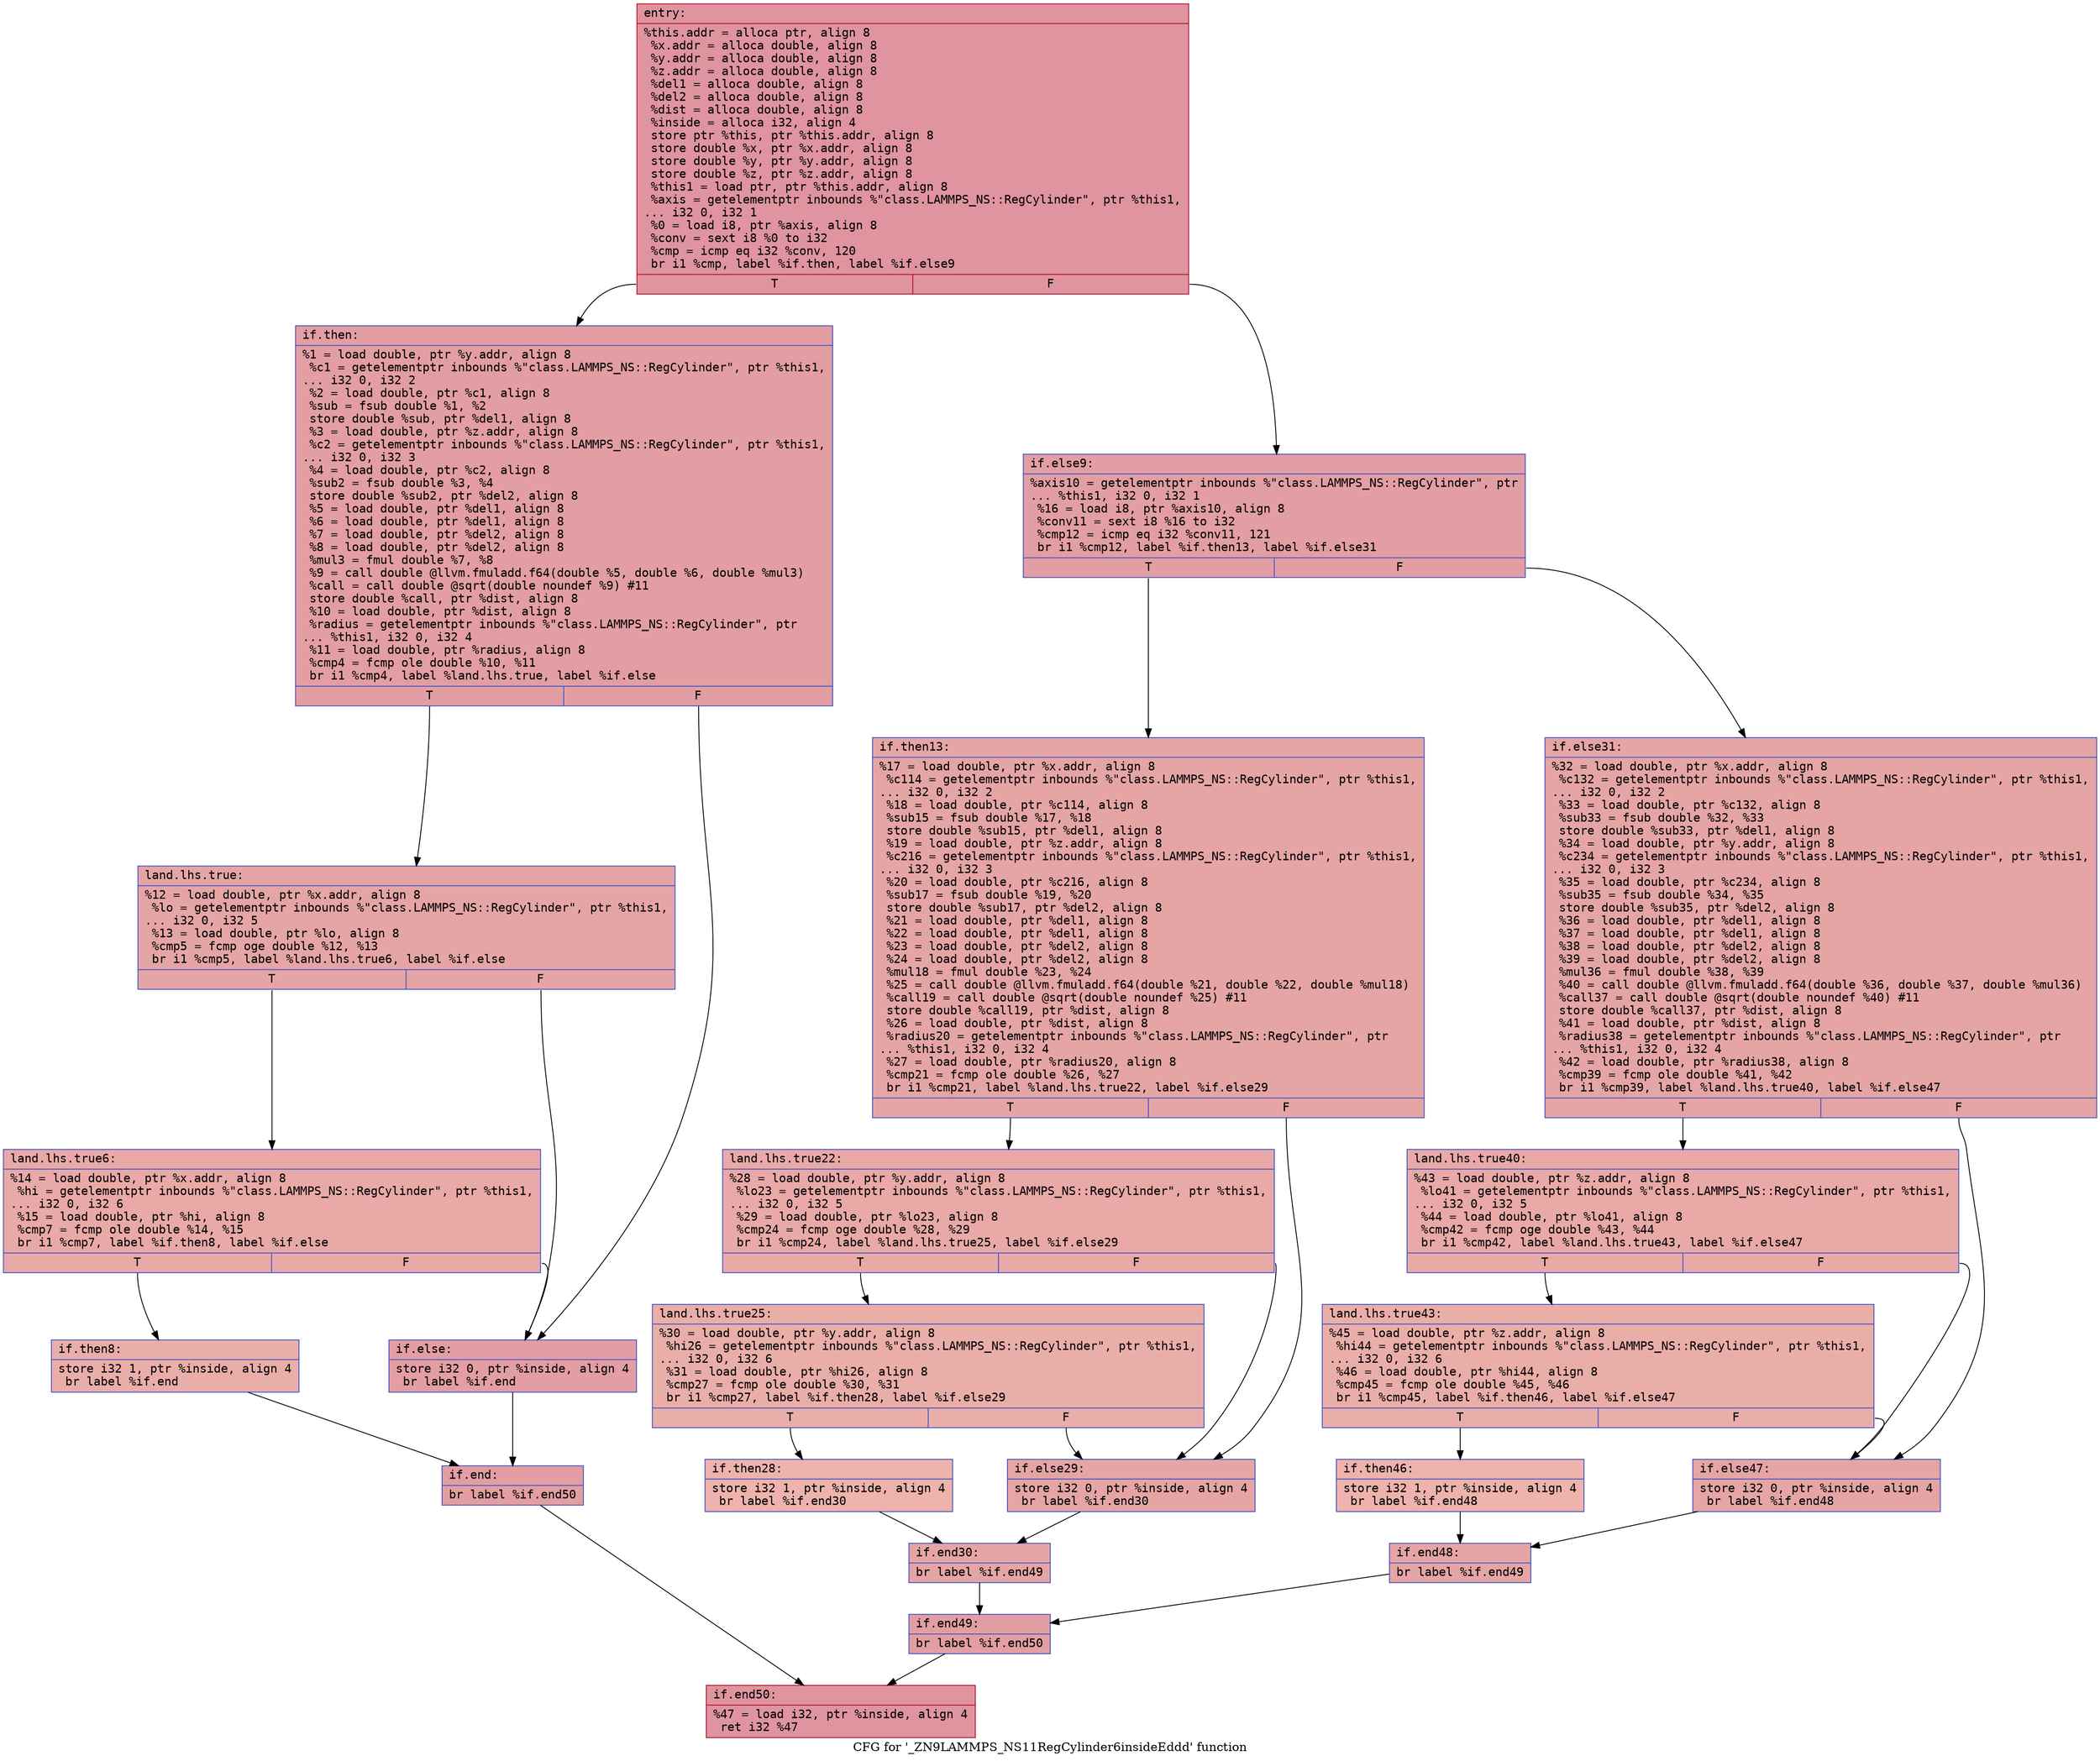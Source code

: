 digraph "CFG for '_ZN9LAMMPS_NS11RegCylinder6insideEddd' function" {
	label="CFG for '_ZN9LAMMPS_NS11RegCylinder6insideEddd' function";

	Node0x563dc7129af0 [shape=record,color="#b70d28ff", style=filled, fillcolor="#b70d2870" fontname="Courier",label="{entry:\l|  %this.addr = alloca ptr, align 8\l  %x.addr = alloca double, align 8\l  %y.addr = alloca double, align 8\l  %z.addr = alloca double, align 8\l  %del1 = alloca double, align 8\l  %del2 = alloca double, align 8\l  %dist = alloca double, align 8\l  %inside = alloca i32, align 4\l  store ptr %this, ptr %this.addr, align 8\l  store double %x, ptr %x.addr, align 8\l  store double %y, ptr %y.addr, align 8\l  store double %z, ptr %z.addr, align 8\l  %this1 = load ptr, ptr %this.addr, align 8\l  %axis = getelementptr inbounds %\"class.LAMMPS_NS::RegCylinder\", ptr %this1,\l... i32 0, i32 1\l  %0 = load i8, ptr %axis, align 8\l  %conv = sext i8 %0 to i32\l  %cmp = icmp eq i32 %conv, 120\l  br i1 %cmp, label %if.then, label %if.else9\l|{<s0>T|<s1>F}}"];
	Node0x563dc7129af0:s0 -> Node0x563dc712a5f0[tooltip="entry -> if.then\nProbability 50.00%" ];
	Node0x563dc7129af0:s1 -> Node0x563dc712a660[tooltip="entry -> if.else9\nProbability 50.00%" ];
	Node0x563dc712a5f0 [shape=record,color="#3d50c3ff", style=filled, fillcolor="#be242e70" fontname="Courier",label="{if.then:\l|  %1 = load double, ptr %y.addr, align 8\l  %c1 = getelementptr inbounds %\"class.LAMMPS_NS::RegCylinder\", ptr %this1,\l... i32 0, i32 2\l  %2 = load double, ptr %c1, align 8\l  %sub = fsub double %1, %2\l  store double %sub, ptr %del1, align 8\l  %3 = load double, ptr %z.addr, align 8\l  %c2 = getelementptr inbounds %\"class.LAMMPS_NS::RegCylinder\", ptr %this1,\l... i32 0, i32 3\l  %4 = load double, ptr %c2, align 8\l  %sub2 = fsub double %3, %4\l  store double %sub2, ptr %del2, align 8\l  %5 = load double, ptr %del1, align 8\l  %6 = load double, ptr %del1, align 8\l  %7 = load double, ptr %del2, align 8\l  %8 = load double, ptr %del2, align 8\l  %mul3 = fmul double %7, %8\l  %9 = call double @llvm.fmuladd.f64(double %5, double %6, double %mul3)\l  %call = call double @sqrt(double noundef %9) #11\l  store double %call, ptr %dist, align 8\l  %10 = load double, ptr %dist, align 8\l  %radius = getelementptr inbounds %\"class.LAMMPS_NS::RegCylinder\", ptr\l... %this1, i32 0, i32 4\l  %11 = load double, ptr %radius, align 8\l  %cmp4 = fcmp ole double %10, %11\l  br i1 %cmp4, label %land.lhs.true, label %if.else\l|{<s0>T|<s1>F}}"];
	Node0x563dc712a5f0:s0 -> Node0x563dc712b830[tooltip="if.then -> land.lhs.true\nProbability 50.00%" ];
	Node0x563dc712a5f0:s1 -> Node0x563dc712b880[tooltip="if.then -> if.else\nProbability 50.00%" ];
	Node0x563dc712b830 [shape=record,color="#3d50c3ff", style=filled, fillcolor="#c5333470" fontname="Courier",label="{land.lhs.true:\l|  %12 = load double, ptr %x.addr, align 8\l  %lo = getelementptr inbounds %\"class.LAMMPS_NS::RegCylinder\", ptr %this1,\l... i32 0, i32 5\l  %13 = load double, ptr %lo, align 8\l  %cmp5 = fcmp oge double %12, %13\l  br i1 %cmp5, label %land.lhs.true6, label %if.else\l|{<s0>T|<s1>F}}"];
	Node0x563dc712b830:s0 -> Node0x563dc712bbf0[tooltip="land.lhs.true -> land.lhs.true6\nProbability 50.00%" ];
	Node0x563dc712b830:s1 -> Node0x563dc712b880[tooltip="land.lhs.true -> if.else\nProbability 50.00%" ];
	Node0x563dc712bbf0 [shape=record,color="#3d50c3ff", style=filled, fillcolor="#ca3b3770" fontname="Courier",label="{land.lhs.true6:\l|  %14 = load double, ptr %x.addr, align 8\l  %hi = getelementptr inbounds %\"class.LAMMPS_NS::RegCylinder\", ptr %this1,\l... i32 0, i32 6\l  %15 = load double, ptr %hi, align 8\l  %cmp7 = fcmp ole double %14, %15\l  br i1 %cmp7, label %if.then8, label %if.else\l|{<s0>T|<s1>F}}"];
	Node0x563dc712bbf0:s0 -> Node0x563dc712bf80[tooltip="land.lhs.true6 -> if.then8\nProbability 50.00%" ];
	Node0x563dc712bbf0:s1 -> Node0x563dc712b880[tooltip="land.lhs.true6 -> if.else\nProbability 50.00%" ];
	Node0x563dc712bf80 [shape=record,color="#3d50c3ff", style=filled, fillcolor="#d0473d70" fontname="Courier",label="{if.then8:\l|  store i32 1, ptr %inside, align 4\l  br label %if.end\l}"];
	Node0x563dc712bf80 -> Node0x563dc712c150[tooltip="if.then8 -> if.end\nProbability 100.00%" ];
	Node0x563dc712b880 [shape=record,color="#3d50c3ff", style=filled, fillcolor="#be242e70" fontname="Courier",label="{if.else:\l|  store i32 0, ptr %inside, align 4\l  br label %if.end\l}"];
	Node0x563dc712b880 -> Node0x563dc712c150[tooltip="if.else -> if.end\nProbability 100.00%" ];
	Node0x563dc712c150 [shape=record,color="#3d50c3ff", style=filled, fillcolor="#be242e70" fontname="Courier",label="{if.end:\l|  br label %if.end50\l}"];
	Node0x563dc712c150 -> Node0x563dc712c340[tooltip="if.end -> if.end50\nProbability 100.00%" ];
	Node0x563dc712a660 [shape=record,color="#3d50c3ff", style=filled, fillcolor="#be242e70" fontname="Courier",label="{if.else9:\l|  %axis10 = getelementptr inbounds %\"class.LAMMPS_NS::RegCylinder\", ptr\l... %this1, i32 0, i32 1\l  %16 = load i8, ptr %axis10, align 8\l  %conv11 = sext i8 %16 to i32\l  %cmp12 = icmp eq i32 %conv11, 121\l  br i1 %cmp12, label %if.then13, label %if.else31\l|{<s0>T|<s1>F}}"];
	Node0x563dc712a660:s0 -> Node0x563dc712c6d0[tooltip="if.else9 -> if.then13\nProbability 50.00%" ];
	Node0x563dc712a660:s1 -> Node0x563dc712c750[tooltip="if.else9 -> if.else31\nProbability 50.00%" ];
	Node0x563dc712c6d0 [shape=record,color="#3d50c3ff", style=filled, fillcolor="#c5333470" fontname="Courier",label="{if.then13:\l|  %17 = load double, ptr %x.addr, align 8\l  %c114 = getelementptr inbounds %\"class.LAMMPS_NS::RegCylinder\", ptr %this1,\l... i32 0, i32 2\l  %18 = load double, ptr %c114, align 8\l  %sub15 = fsub double %17, %18\l  store double %sub15, ptr %del1, align 8\l  %19 = load double, ptr %z.addr, align 8\l  %c216 = getelementptr inbounds %\"class.LAMMPS_NS::RegCylinder\", ptr %this1,\l... i32 0, i32 3\l  %20 = load double, ptr %c216, align 8\l  %sub17 = fsub double %19, %20\l  store double %sub17, ptr %del2, align 8\l  %21 = load double, ptr %del1, align 8\l  %22 = load double, ptr %del1, align 8\l  %23 = load double, ptr %del2, align 8\l  %24 = load double, ptr %del2, align 8\l  %mul18 = fmul double %23, %24\l  %25 = call double @llvm.fmuladd.f64(double %21, double %22, double %mul18)\l  %call19 = call double @sqrt(double noundef %25) #11\l  store double %call19, ptr %dist, align 8\l  %26 = load double, ptr %dist, align 8\l  %radius20 = getelementptr inbounds %\"class.LAMMPS_NS::RegCylinder\", ptr\l... %this1, i32 0, i32 4\l  %27 = load double, ptr %radius20, align 8\l  %cmp21 = fcmp ole double %26, %27\l  br i1 %cmp21, label %land.lhs.true22, label %if.else29\l|{<s0>T|<s1>F}}"];
	Node0x563dc712c6d0:s0 -> Node0x563dc712dc80[tooltip="if.then13 -> land.lhs.true22\nProbability 50.00%" ];
	Node0x563dc712c6d0:s1 -> Node0x563dc712dcd0[tooltip="if.then13 -> if.else29\nProbability 50.00%" ];
	Node0x563dc712dc80 [shape=record,color="#3d50c3ff", style=filled, fillcolor="#ca3b3770" fontname="Courier",label="{land.lhs.true22:\l|  %28 = load double, ptr %y.addr, align 8\l  %lo23 = getelementptr inbounds %\"class.LAMMPS_NS::RegCylinder\", ptr %this1,\l... i32 0, i32 5\l  %29 = load double, ptr %lo23, align 8\l  %cmp24 = fcmp oge double %28, %29\l  br i1 %cmp24, label %land.lhs.true25, label %if.else29\l|{<s0>T|<s1>F}}"];
	Node0x563dc712dc80:s0 -> Node0x563dc712e090[tooltip="land.lhs.true22 -> land.lhs.true25\nProbability 50.00%" ];
	Node0x563dc712dc80:s1 -> Node0x563dc712dcd0[tooltip="land.lhs.true22 -> if.else29\nProbability 50.00%" ];
	Node0x563dc712e090 [shape=record,color="#3d50c3ff", style=filled, fillcolor="#d0473d70" fontname="Courier",label="{land.lhs.true25:\l|  %30 = load double, ptr %y.addr, align 8\l  %hi26 = getelementptr inbounds %\"class.LAMMPS_NS::RegCylinder\", ptr %this1,\l... i32 0, i32 6\l  %31 = load double, ptr %hi26, align 8\l  %cmp27 = fcmp ole double %30, %31\l  br i1 %cmp27, label %if.then28, label %if.else29\l|{<s0>T|<s1>F}}"];
	Node0x563dc712e090:s0 -> Node0x563dc712e450[tooltip="land.lhs.true25 -> if.then28\nProbability 50.00%" ];
	Node0x563dc712e090:s1 -> Node0x563dc712dcd0[tooltip="land.lhs.true25 -> if.else29\nProbability 50.00%" ];
	Node0x563dc712e450 [shape=record,color="#3d50c3ff", style=filled, fillcolor="#d6524470" fontname="Courier",label="{if.then28:\l|  store i32 1, ptr %inside, align 4\l  br label %if.end30\l}"];
	Node0x563dc712e450 -> Node0x563dc712e5f0[tooltip="if.then28 -> if.end30\nProbability 100.00%" ];
	Node0x563dc712dcd0 [shape=record,color="#3d50c3ff", style=filled, fillcolor="#c5333470" fontname="Courier",label="{if.else29:\l|  store i32 0, ptr %inside, align 4\l  br label %if.end30\l}"];
	Node0x563dc712dcd0 -> Node0x563dc712e5f0[tooltip="if.else29 -> if.end30\nProbability 100.00%" ];
	Node0x563dc712e5f0 [shape=record,color="#3d50c3ff", style=filled, fillcolor="#c5333470" fontname="Courier",label="{if.end30:\l|  br label %if.end49\l}"];
	Node0x563dc712e5f0 -> Node0x563dc712e7f0[tooltip="if.end30 -> if.end49\nProbability 100.00%" ];
	Node0x563dc712c750 [shape=record,color="#3d50c3ff", style=filled, fillcolor="#c5333470" fontname="Courier",label="{if.else31:\l|  %32 = load double, ptr %x.addr, align 8\l  %c132 = getelementptr inbounds %\"class.LAMMPS_NS::RegCylinder\", ptr %this1,\l... i32 0, i32 2\l  %33 = load double, ptr %c132, align 8\l  %sub33 = fsub double %32, %33\l  store double %sub33, ptr %del1, align 8\l  %34 = load double, ptr %y.addr, align 8\l  %c234 = getelementptr inbounds %\"class.LAMMPS_NS::RegCylinder\", ptr %this1,\l... i32 0, i32 3\l  %35 = load double, ptr %c234, align 8\l  %sub35 = fsub double %34, %35\l  store double %sub35, ptr %del2, align 8\l  %36 = load double, ptr %del1, align 8\l  %37 = load double, ptr %del1, align 8\l  %38 = load double, ptr %del2, align 8\l  %39 = load double, ptr %del2, align 8\l  %mul36 = fmul double %38, %39\l  %40 = call double @llvm.fmuladd.f64(double %36, double %37, double %mul36)\l  %call37 = call double @sqrt(double noundef %40) #11\l  store double %call37, ptr %dist, align 8\l  %41 = load double, ptr %dist, align 8\l  %radius38 = getelementptr inbounds %\"class.LAMMPS_NS::RegCylinder\", ptr\l... %this1, i32 0, i32 4\l  %42 = load double, ptr %radius38, align 8\l  %cmp39 = fcmp ole double %41, %42\l  br i1 %cmp39, label %land.lhs.true40, label %if.else47\l|{<s0>T|<s1>F}}"];
	Node0x563dc712c750:s0 -> Node0x563dc712f6e0[tooltip="if.else31 -> land.lhs.true40\nProbability 50.00%" ];
	Node0x563dc712c750:s1 -> Node0x563dc712f730[tooltip="if.else31 -> if.else47\nProbability 50.00%" ];
	Node0x563dc712f6e0 [shape=record,color="#3d50c3ff", style=filled, fillcolor="#ca3b3770" fontname="Courier",label="{land.lhs.true40:\l|  %43 = load double, ptr %z.addr, align 8\l  %lo41 = getelementptr inbounds %\"class.LAMMPS_NS::RegCylinder\", ptr %this1,\l... i32 0, i32 5\l  %44 = load double, ptr %lo41, align 8\l  %cmp42 = fcmp oge double %43, %44\l  br i1 %cmp42, label %land.lhs.true43, label %if.else47\l|{<s0>T|<s1>F}}"];
	Node0x563dc712f6e0:s0 -> Node0x563dc712fb20[tooltip="land.lhs.true40 -> land.lhs.true43\nProbability 50.00%" ];
	Node0x563dc712f6e0:s1 -> Node0x563dc712f730[tooltip="land.lhs.true40 -> if.else47\nProbability 50.00%" ];
	Node0x563dc712fb20 [shape=record,color="#3d50c3ff", style=filled, fillcolor="#d0473d70" fontname="Courier",label="{land.lhs.true43:\l|  %45 = load double, ptr %z.addr, align 8\l  %hi44 = getelementptr inbounds %\"class.LAMMPS_NS::RegCylinder\", ptr %this1,\l... i32 0, i32 6\l  %46 = load double, ptr %hi44, align 8\l  %cmp45 = fcmp ole double %45, %46\l  br i1 %cmp45, label %if.then46, label %if.else47\l|{<s0>T|<s1>F}}"];
	Node0x563dc712fb20:s0 -> Node0x563dc712fee0[tooltip="land.lhs.true43 -> if.then46\nProbability 50.00%" ];
	Node0x563dc712fb20:s1 -> Node0x563dc712f730[tooltip="land.lhs.true43 -> if.else47\nProbability 50.00%" ];
	Node0x563dc712fee0 [shape=record,color="#3d50c3ff", style=filled, fillcolor="#d6524470" fontname="Courier",label="{if.then46:\l|  store i32 1, ptr %inside, align 4\l  br label %if.end48\l}"];
	Node0x563dc712fee0 -> Node0x563dc7130080[tooltip="if.then46 -> if.end48\nProbability 100.00%" ];
	Node0x563dc712f730 [shape=record,color="#3d50c3ff", style=filled, fillcolor="#c5333470" fontname="Courier",label="{if.else47:\l|  store i32 0, ptr %inside, align 4\l  br label %if.end48\l}"];
	Node0x563dc712f730 -> Node0x563dc7130080[tooltip="if.else47 -> if.end48\nProbability 100.00%" ];
	Node0x563dc7130080 [shape=record,color="#3d50c3ff", style=filled, fillcolor="#c5333470" fontname="Courier",label="{if.end48:\l|  br label %if.end49\l}"];
	Node0x563dc7130080 -> Node0x563dc712e7f0[tooltip="if.end48 -> if.end49\nProbability 100.00%" ];
	Node0x563dc712e7f0 [shape=record,color="#3d50c3ff", style=filled, fillcolor="#be242e70" fontname="Courier",label="{if.end49:\l|  br label %if.end50\l}"];
	Node0x563dc712e7f0 -> Node0x563dc712c340[tooltip="if.end49 -> if.end50\nProbability 100.00%" ];
	Node0x563dc712c340 [shape=record,color="#b70d28ff", style=filled, fillcolor="#b70d2870" fontname="Courier",label="{if.end50:\l|  %47 = load i32, ptr %inside, align 4\l  ret i32 %47\l}"];
}
